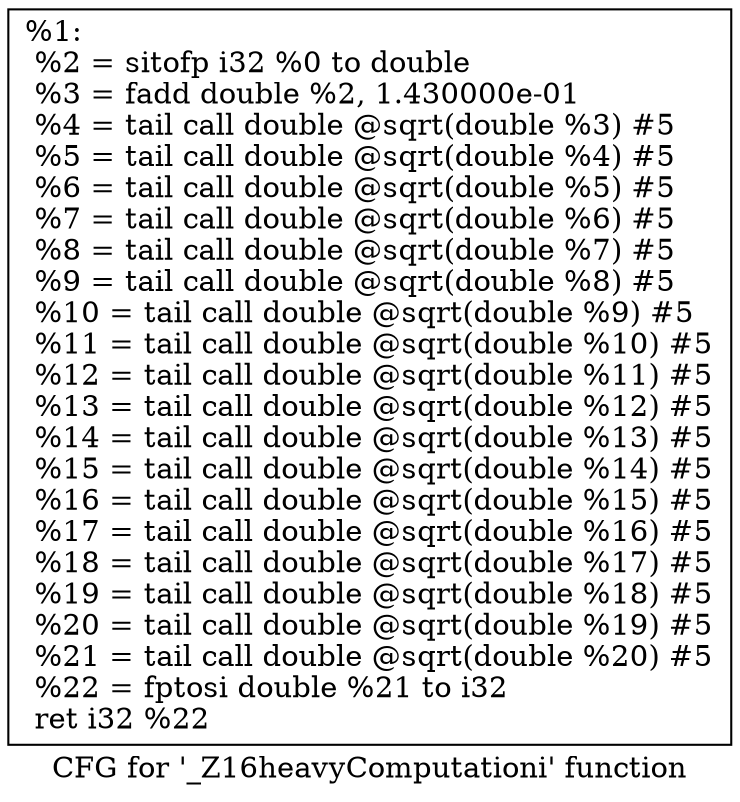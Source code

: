 digraph "CFG for '_Z16heavyComputationi' function" {
	label="CFG for '_Z16heavyComputationi' function";

	Node0x2121b90 [shape=record,label="{%1:\l  %2 = sitofp i32 %0 to double\l  %3 = fadd double %2, 1.430000e-01\l  %4 = tail call double @sqrt(double %3) #5\l  %5 = tail call double @sqrt(double %4) #5\l  %6 = tail call double @sqrt(double %5) #5\l  %7 = tail call double @sqrt(double %6) #5\l  %8 = tail call double @sqrt(double %7) #5\l  %9 = tail call double @sqrt(double %8) #5\l  %10 = tail call double @sqrt(double %9) #5\l  %11 = tail call double @sqrt(double %10) #5\l  %12 = tail call double @sqrt(double %11) #5\l  %13 = tail call double @sqrt(double %12) #5\l  %14 = tail call double @sqrt(double %13) #5\l  %15 = tail call double @sqrt(double %14) #5\l  %16 = tail call double @sqrt(double %15) #5\l  %17 = tail call double @sqrt(double %16) #5\l  %18 = tail call double @sqrt(double %17) #5\l  %19 = tail call double @sqrt(double %18) #5\l  %20 = tail call double @sqrt(double %19) #5\l  %21 = tail call double @sqrt(double %20) #5\l  %22 = fptosi double %21 to i32\l  ret i32 %22\l}"];
}
